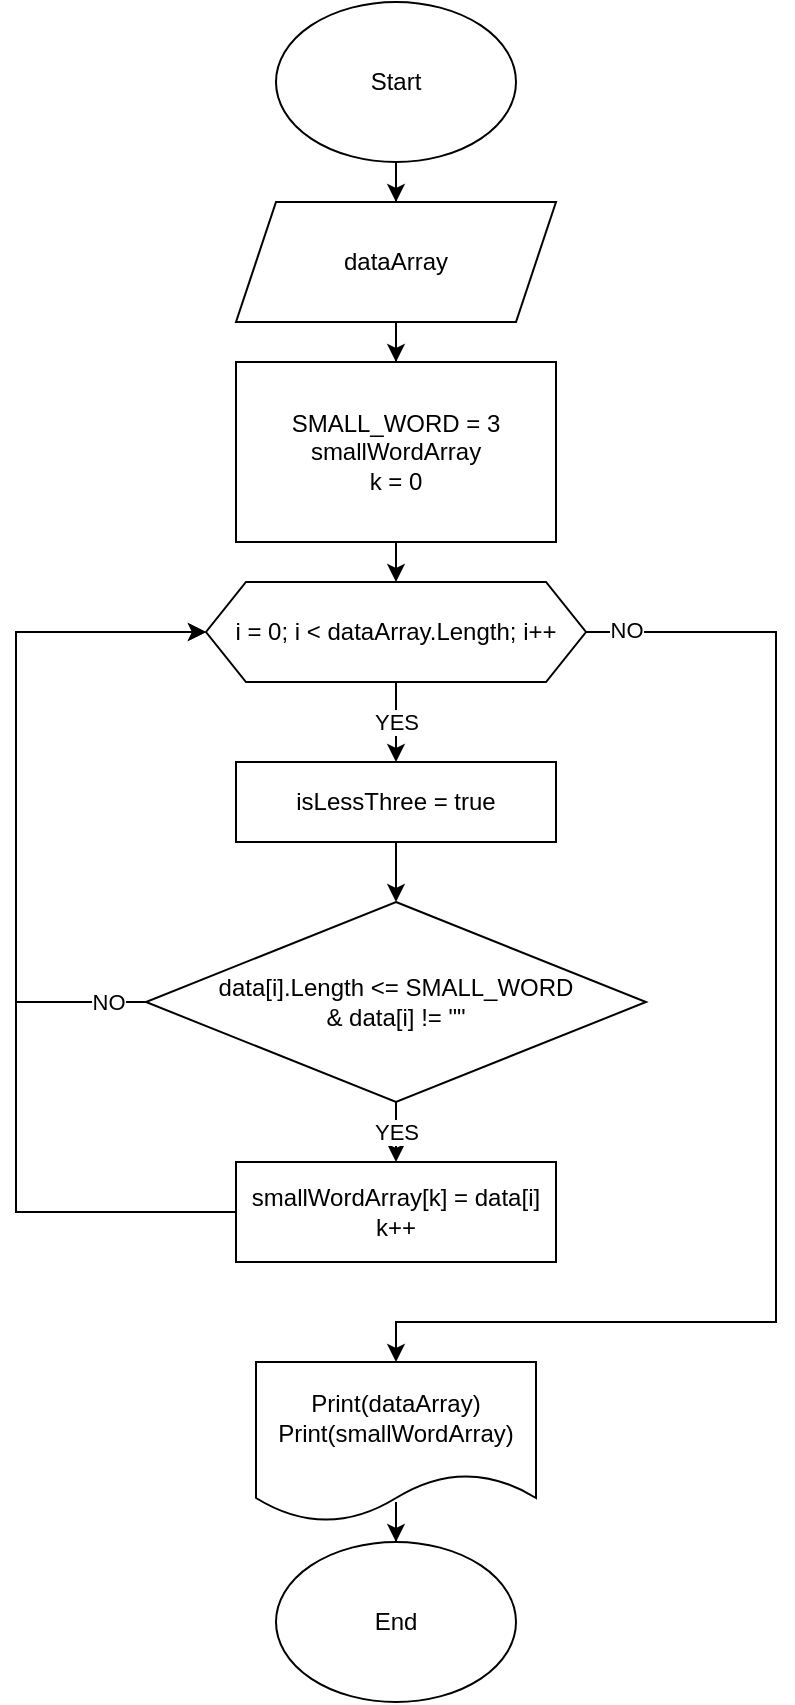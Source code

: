 <mxfile version="20.8.16" type="device"><diagram name="Страница 1" id="gZboKjlhhA_dYOazLyXa"><mxGraphModel dx="1311" dy="2357" grid="1" gridSize="10" guides="1" tooltips="1" connect="1" arrows="1" fold="1" page="1" pageScale="1" pageWidth="827" pageHeight="1169" math="0" shadow="0"><root><mxCell id="0"/><mxCell id="1" parent="0"/><mxCell id="pLO8W13Y_IraoeBc7tk2-8" style="edgeStyle=orthogonalEdgeStyle;rounded=0;orthogonalLoop=1;jettySize=auto;html=1;entryX=0.5;entryY=0;entryDx=0;entryDy=0;" parent="1" source="pLO8W13Y_IraoeBc7tk2-1" target="pLO8W13Y_IraoeBc7tk2-3" edge="1"><mxGeometry relative="1" as="geometry"/></mxCell><mxCell id="pLO8W13Y_IraoeBc7tk2-1" value="Start" style="ellipse;whiteSpace=wrap;html=1;" parent="1" vertex="1"><mxGeometry x="340" y="-20" width="120" height="80" as="geometry"/></mxCell><mxCell id="pLO8W13Y_IraoeBc7tk2-9" style="edgeStyle=orthogonalEdgeStyle;rounded=0;orthogonalLoop=1;jettySize=auto;html=1;entryX=0.5;entryY=0;entryDx=0;entryDy=0;" parent="1" source="pLO8W13Y_IraoeBc7tk2-3" target="pLO8W13Y_IraoeBc7tk2-5" edge="1"><mxGeometry relative="1" as="geometry"/></mxCell><mxCell id="pLO8W13Y_IraoeBc7tk2-3" value="dataArray" style="shape=parallelogram;perimeter=parallelogramPerimeter;whiteSpace=wrap;html=1;fixedSize=1;" parent="1" vertex="1"><mxGeometry x="320" y="80" width="160" height="60" as="geometry"/></mxCell><mxCell id="pLO8W13Y_IraoeBc7tk2-7" style="edgeStyle=orthogonalEdgeStyle;rounded=0;orthogonalLoop=1;jettySize=auto;html=1;entryX=0.5;entryY=0;entryDx=0;entryDy=0;" parent="1" source="pLO8W13Y_IraoeBc7tk2-5" edge="1"><mxGeometry relative="1" as="geometry"><mxPoint x="400" y="270" as="targetPoint"/></mxGeometry></mxCell><mxCell id="pLO8W13Y_IraoeBc7tk2-5" value="SMALL_WORD = 3&lt;br&gt;smallWordArray&lt;br&gt;k = 0" style="rounded=0;whiteSpace=wrap;html=1;" parent="1" vertex="1"><mxGeometry x="320" y="160" width="160" height="90" as="geometry"/></mxCell><mxCell id="pLO8W13Y_IraoeBc7tk2-14" value="YES" style="edgeStyle=orthogonalEdgeStyle;rounded=0;orthogonalLoop=1;jettySize=auto;html=1;" parent="1" source="pLO8W13Y_IraoeBc7tk2-10" target="pLO8W13Y_IraoeBc7tk2-11" edge="1"><mxGeometry relative="1" as="geometry"/></mxCell><mxCell id="pLO8W13Y_IraoeBc7tk2-42" style="edgeStyle=orthogonalEdgeStyle;rounded=0;orthogonalLoop=1;jettySize=auto;html=1;entryX=0.5;entryY=0;entryDx=0;entryDy=0;" parent="1" source="pLO8W13Y_IraoeBc7tk2-10" target="pLO8W13Y_IraoeBc7tk2-43" edge="1"><mxGeometry relative="1" as="geometry"><mxPoint x="400" y="920" as="targetPoint"/><Array as="points"><mxPoint x="590" y="295"/><mxPoint x="590" y="640"/><mxPoint x="400" y="640"/></Array></mxGeometry></mxCell><mxCell id="pLO8W13Y_IraoeBc7tk2-52" value="NO" style="edgeLabel;html=1;align=center;verticalAlign=middle;resizable=0;points=[];" parent="pLO8W13Y_IraoeBc7tk2-42" vertex="1" connectable="0"><mxGeometry x="-0.938" y="1" relative="1" as="geometry"><mxPoint as="offset"/></mxGeometry></mxCell><mxCell id="pLO8W13Y_IraoeBc7tk2-10" value="i = 0; i &amp;lt; dataArray.Length; i++" style="shape=hexagon;perimeter=hexagonPerimeter2;whiteSpace=wrap;html=1;fixedSize=1;" parent="1" vertex="1"><mxGeometry x="305" y="270" width="190" height="50" as="geometry"/></mxCell><mxCell id="vxfSk-gQ3qTU4Np4z12N-1" style="edgeStyle=orthogonalEdgeStyle;rounded=0;orthogonalLoop=1;jettySize=auto;html=1;entryX=0.5;entryY=0;entryDx=0;entryDy=0;" parent="1" source="pLO8W13Y_IraoeBc7tk2-11" target="pLO8W13Y_IraoeBc7tk2-22" edge="1"><mxGeometry relative="1" as="geometry"/></mxCell><mxCell id="pLO8W13Y_IraoeBc7tk2-11" value="isLessThree = true" style="rounded=0;whiteSpace=wrap;html=1;" parent="1" vertex="1"><mxGeometry x="320" y="360" width="160" height="40" as="geometry"/></mxCell><mxCell id="vxfSk-gQ3qTU4Np4z12N-9" value="YES" style="edgeStyle=orthogonalEdgeStyle;rounded=0;orthogonalLoop=1;jettySize=auto;html=1;entryX=0.5;entryY=0;entryDx=0;entryDy=0;" parent="1" source="pLO8W13Y_IraoeBc7tk2-22" target="vxfSk-gQ3qTU4Np4z12N-8" edge="1"><mxGeometry relative="1" as="geometry"/></mxCell><mxCell id="vxfSk-gQ3qTU4Np4z12N-13" style="edgeStyle=orthogonalEdgeStyle;rounded=0;orthogonalLoop=1;jettySize=auto;html=1;entryX=0;entryY=0.5;entryDx=0;entryDy=0;" parent="1" source="pLO8W13Y_IraoeBc7tk2-22" target="pLO8W13Y_IraoeBc7tk2-10" edge="1"><mxGeometry relative="1" as="geometry"><Array as="points"><mxPoint x="210" y="480"/><mxPoint x="210" y="295"/></Array></mxGeometry></mxCell><mxCell id="vxfSk-gQ3qTU4Np4z12N-14" value="NO" style="edgeLabel;html=1;align=center;verticalAlign=middle;resizable=0;points=[];" parent="vxfSk-gQ3qTU4Np4z12N-13" vertex="1" connectable="0"><mxGeometry x="-0.89" relative="1" as="geometry"><mxPoint as="offset"/></mxGeometry></mxCell><mxCell id="pLO8W13Y_IraoeBc7tk2-22" value="data[i].Length &amp;lt;= SMALL_WORD &lt;br&gt;&amp;amp; data[i] != &quot;&quot;" style="rhombus;whiteSpace=wrap;html=1;" parent="1" vertex="1"><mxGeometry x="275" y="430" width="250" height="100" as="geometry"/></mxCell><mxCell id="pLO8W13Y_IraoeBc7tk2-45" style="edgeStyle=orthogonalEdgeStyle;rounded=0;orthogonalLoop=1;jettySize=auto;html=1;entryX=0.5;entryY=0;entryDx=0;entryDy=0;" parent="1" source="pLO8W13Y_IraoeBc7tk2-43" target="pLO8W13Y_IraoeBc7tk2-44" edge="1"><mxGeometry relative="1" as="geometry"/></mxCell><mxCell id="pLO8W13Y_IraoeBc7tk2-43" value="Print(dataArray)&lt;br&gt;Print(smallWordArray)" style="shape=document;whiteSpace=wrap;html=1;boundedLbl=1;" parent="1" vertex="1"><mxGeometry x="330" y="660" width="140" height="80" as="geometry"/></mxCell><mxCell id="pLO8W13Y_IraoeBc7tk2-44" value="End" style="ellipse;whiteSpace=wrap;html=1;" parent="1" vertex="1"><mxGeometry x="340" y="750" width="120" height="80" as="geometry"/></mxCell><mxCell id="vxfSk-gQ3qTU4Np4z12N-12" style="edgeStyle=orthogonalEdgeStyle;rounded=0;orthogonalLoop=1;jettySize=auto;html=1;entryX=0;entryY=0.5;entryDx=0;entryDy=0;" parent="1" source="vxfSk-gQ3qTU4Np4z12N-8" target="pLO8W13Y_IraoeBc7tk2-10" edge="1"><mxGeometry relative="1" as="geometry"><Array as="points"><mxPoint x="210" y="585"/><mxPoint x="210" y="295"/></Array></mxGeometry></mxCell><mxCell id="vxfSk-gQ3qTU4Np4z12N-8" value="smallWordArray[k] = data[i]&lt;br&gt;k++" style="rounded=0;whiteSpace=wrap;html=1;" parent="1" vertex="1"><mxGeometry x="320" y="560" width="160" height="50" as="geometry"/></mxCell></root></mxGraphModel></diagram></mxfile>